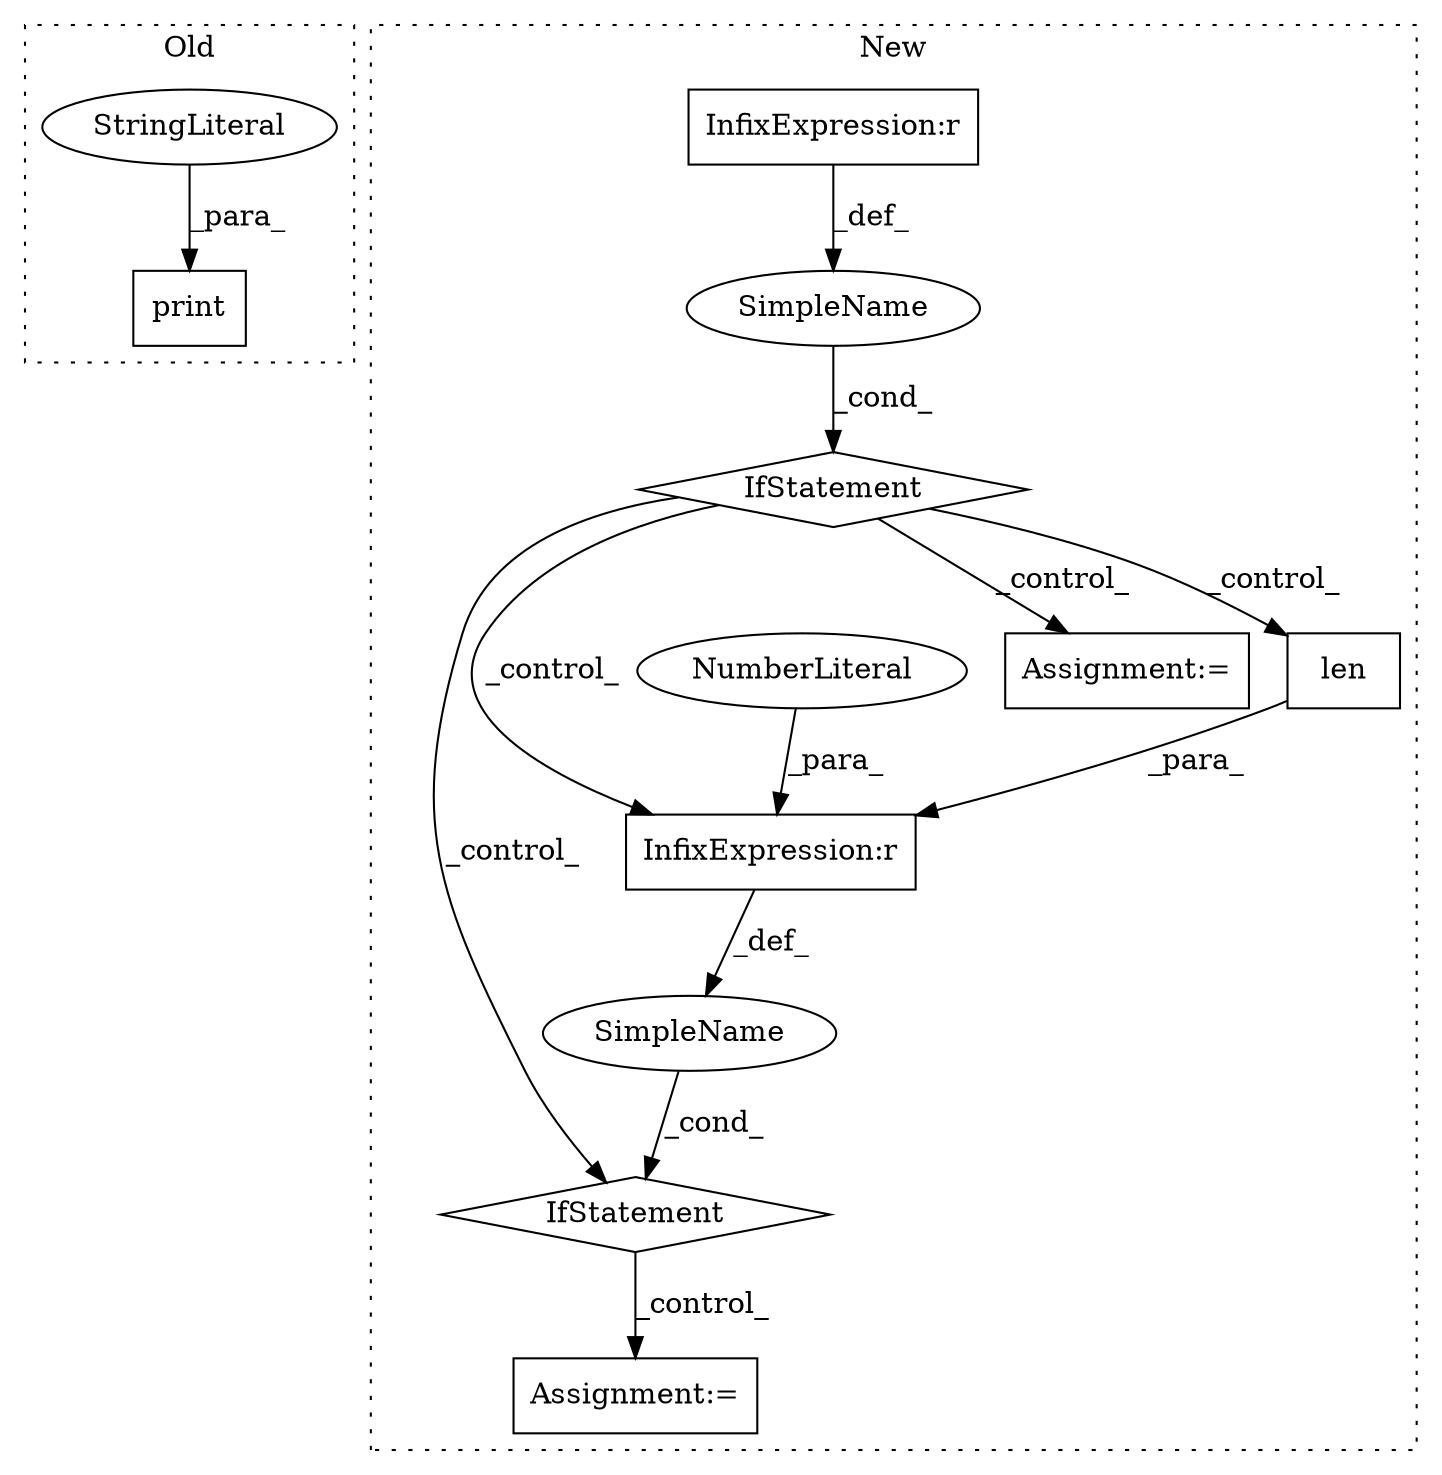 digraph G {
subgraph cluster0 {
1 [label="print" a="32" s="2058,2078" l="6,1" shape="box"];
3 [label="StringLiteral" a="45" s="2064" l="14" shape="ellipse"];
label = "Old";
style="dotted";
}
subgraph cluster1 {
2 [label="len" a="32" s="2827,2845" l="4,1" shape="box"];
4 [label="IfStatement" a="25" s="2914,2932" l="4,2" shape="diamond"];
5 [label="InfixExpression:r" a="27" s="2922" l="4" shape="box"];
6 [label="NumberLiteral" a="34" s="2926" l="6" shape="ellipse"];
7 [label="Assignment:=" a="7" s="2955" l="1" shape="box"];
8 [label="SimpleName" a="42" s="" l="" shape="ellipse"];
9 [label="SimpleName" a="42" s="" l="" shape="ellipse"];
10 [label="InfixExpression:r" a="27" s="2632" l="4" shape="box"];
11 [label="IfStatement" a="25" s="2619,2637" l="4,2" shape="diamond"];
12 [label="Assignment:=" a="7" s="2656" l="1" shape="box"];
label = "New";
style="dotted";
}
2 -> 5 [label="_para_"];
3 -> 1 [label="_para_"];
4 -> 7 [label="_control_"];
5 -> 8 [label="_def_"];
6 -> 5 [label="_para_"];
8 -> 4 [label="_cond_"];
9 -> 11 [label="_cond_"];
10 -> 9 [label="_def_"];
11 -> 4 [label="_control_"];
11 -> 5 [label="_control_"];
11 -> 12 [label="_control_"];
11 -> 2 [label="_control_"];
}